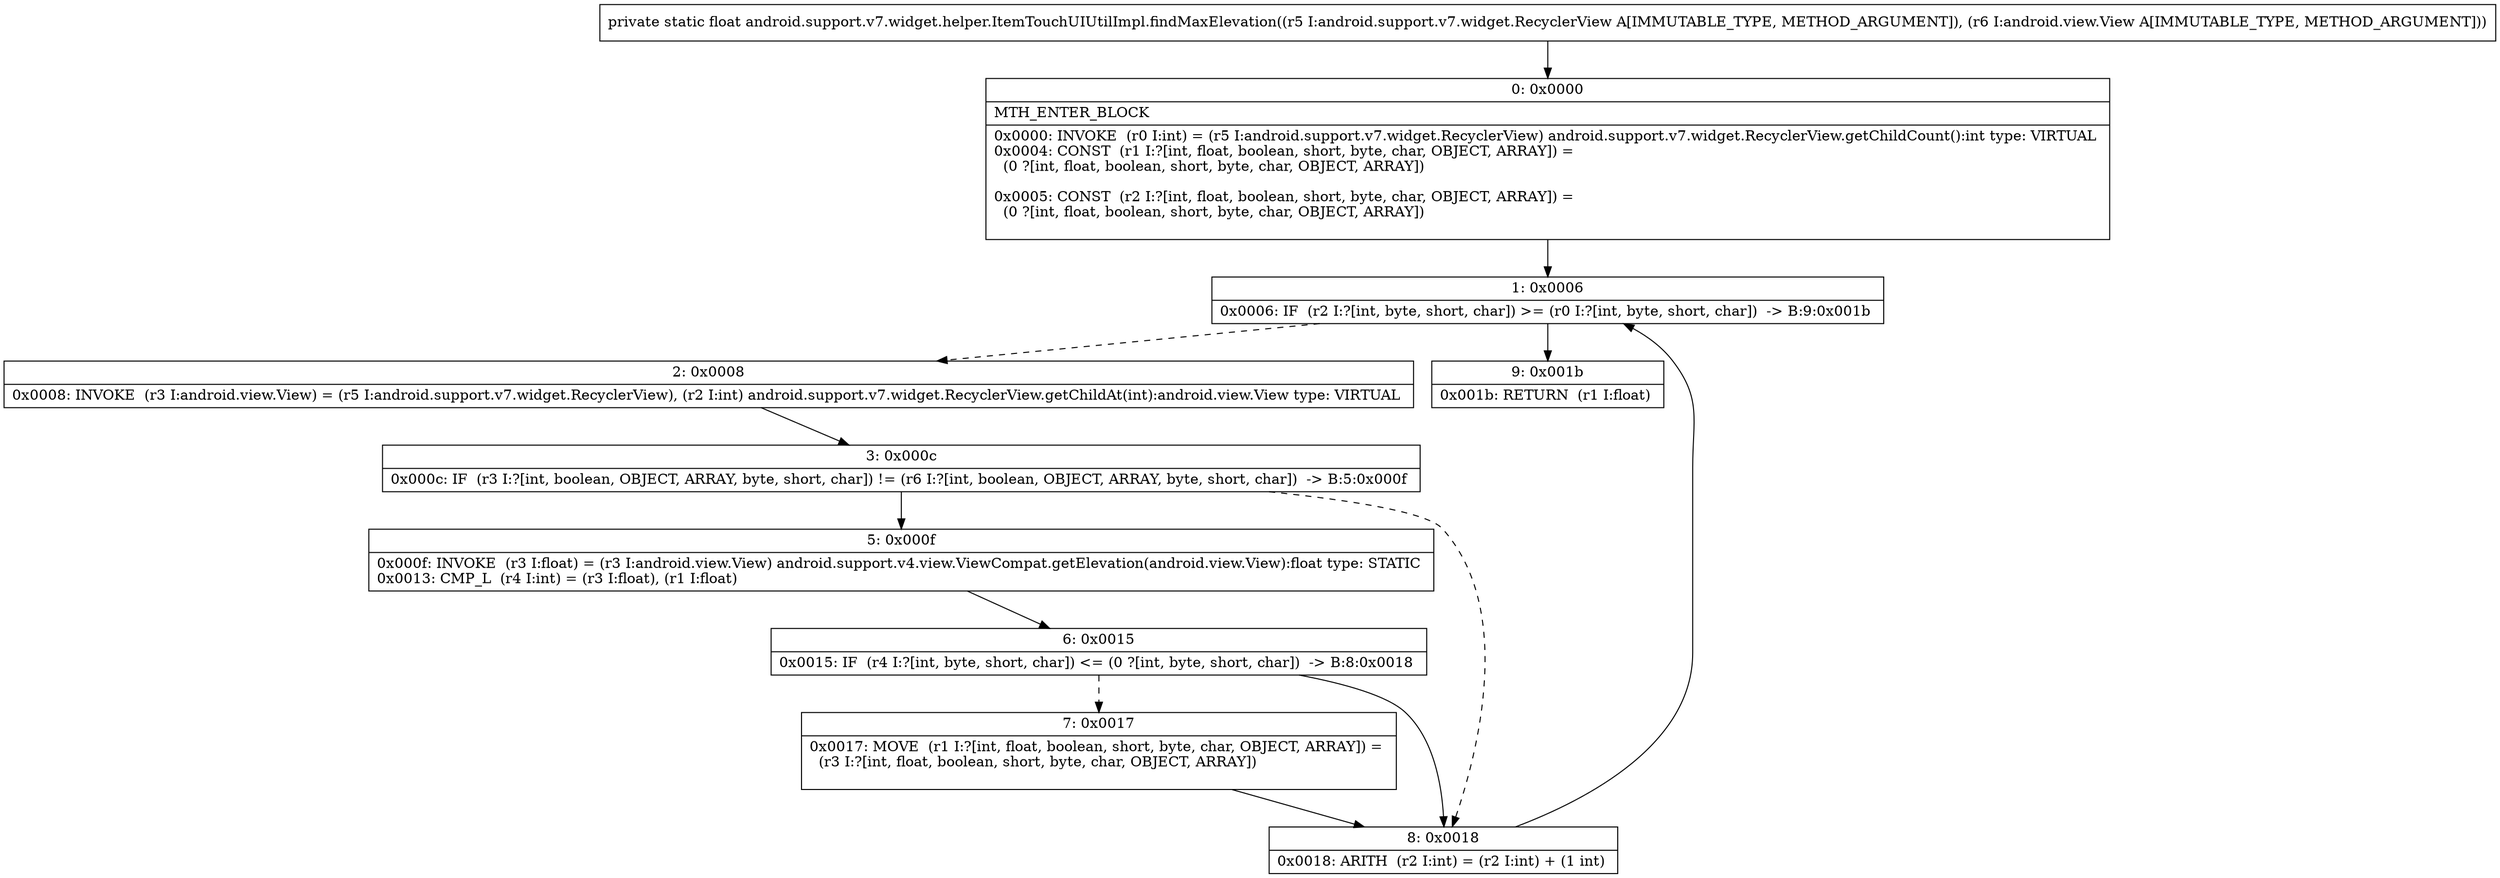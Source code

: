 digraph "CFG forandroid.support.v7.widget.helper.ItemTouchUIUtilImpl.findMaxElevation(Landroid\/support\/v7\/widget\/RecyclerView;Landroid\/view\/View;)F" {
Node_0 [shape=record,label="{0\:\ 0x0000|MTH_ENTER_BLOCK\l|0x0000: INVOKE  (r0 I:int) = (r5 I:android.support.v7.widget.RecyclerView) android.support.v7.widget.RecyclerView.getChildCount():int type: VIRTUAL \l0x0004: CONST  (r1 I:?[int, float, boolean, short, byte, char, OBJECT, ARRAY]) = \l  (0 ?[int, float, boolean, short, byte, char, OBJECT, ARRAY])\l \l0x0005: CONST  (r2 I:?[int, float, boolean, short, byte, char, OBJECT, ARRAY]) = \l  (0 ?[int, float, boolean, short, byte, char, OBJECT, ARRAY])\l \l}"];
Node_1 [shape=record,label="{1\:\ 0x0006|0x0006: IF  (r2 I:?[int, byte, short, char]) \>= (r0 I:?[int, byte, short, char])  \-\> B:9:0x001b \l}"];
Node_2 [shape=record,label="{2\:\ 0x0008|0x0008: INVOKE  (r3 I:android.view.View) = (r5 I:android.support.v7.widget.RecyclerView), (r2 I:int) android.support.v7.widget.RecyclerView.getChildAt(int):android.view.View type: VIRTUAL \l}"];
Node_3 [shape=record,label="{3\:\ 0x000c|0x000c: IF  (r3 I:?[int, boolean, OBJECT, ARRAY, byte, short, char]) != (r6 I:?[int, boolean, OBJECT, ARRAY, byte, short, char])  \-\> B:5:0x000f \l}"];
Node_5 [shape=record,label="{5\:\ 0x000f|0x000f: INVOKE  (r3 I:float) = (r3 I:android.view.View) android.support.v4.view.ViewCompat.getElevation(android.view.View):float type: STATIC \l0x0013: CMP_L  (r4 I:int) = (r3 I:float), (r1 I:float) \l}"];
Node_6 [shape=record,label="{6\:\ 0x0015|0x0015: IF  (r4 I:?[int, byte, short, char]) \<= (0 ?[int, byte, short, char])  \-\> B:8:0x0018 \l}"];
Node_7 [shape=record,label="{7\:\ 0x0017|0x0017: MOVE  (r1 I:?[int, float, boolean, short, byte, char, OBJECT, ARRAY]) = \l  (r3 I:?[int, float, boolean, short, byte, char, OBJECT, ARRAY])\l \l}"];
Node_8 [shape=record,label="{8\:\ 0x0018|0x0018: ARITH  (r2 I:int) = (r2 I:int) + (1 int) \l}"];
Node_9 [shape=record,label="{9\:\ 0x001b|0x001b: RETURN  (r1 I:float) \l}"];
MethodNode[shape=record,label="{private static float android.support.v7.widget.helper.ItemTouchUIUtilImpl.findMaxElevation((r5 I:android.support.v7.widget.RecyclerView A[IMMUTABLE_TYPE, METHOD_ARGUMENT]), (r6 I:android.view.View A[IMMUTABLE_TYPE, METHOD_ARGUMENT])) }"];
MethodNode -> Node_0;
Node_0 -> Node_1;
Node_1 -> Node_2[style=dashed];
Node_1 -> Node_9;
Node_2 -> Node_3;
Node_3 -> Node_5;
Node_3 -> Node_8[style=dashed];
Node_5 -> Node_6;
Node_6 -> Node_7[style=dashed];
Node_6 -> Node_8;
Node_7 -> Node_8;
Node_8 -> Node_1;
}

